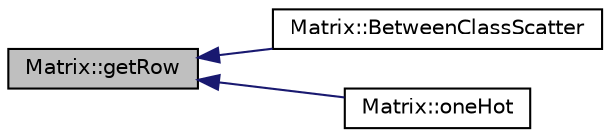 digraph "Matrix::getRow"
{
  bgcolor="transparent";
  edge [fontname="Helvetica",fontsize="10",labelfontname="Helvetica",labelfontsize="10"];
  node [fontname="Helvetica",fontsize="10",shape=record];
  rankdir="LR";
  Node90 [label="Matrix::getRow",height=0.2,width=0.4,color="black", fillcolor="grey75", style="filled", fontcolor="black"];
  Node90 -> Node91 [dir="back",color="midnightblue",fontsize="10",style="solid",fontname="Helvetica"];
  Node91 [label="Matrix::BetweenClassScatter",height=0.2,width=0.4,color="black",URL="$classMatrix.html#aa494447ecb454d0486c8462fb2ba9741"];
  Node90 -> Node92 [dir="back",color="midnightblue",fontsize="10",style="solid",fontname="Helvetica"];
  Node92 [label="Matrix::oneHot",height=0.2,width=0.4,color="black",URL="$classMatrix.html#aa99cdbb65487d9db3ad1793593cb8b38"];
}

